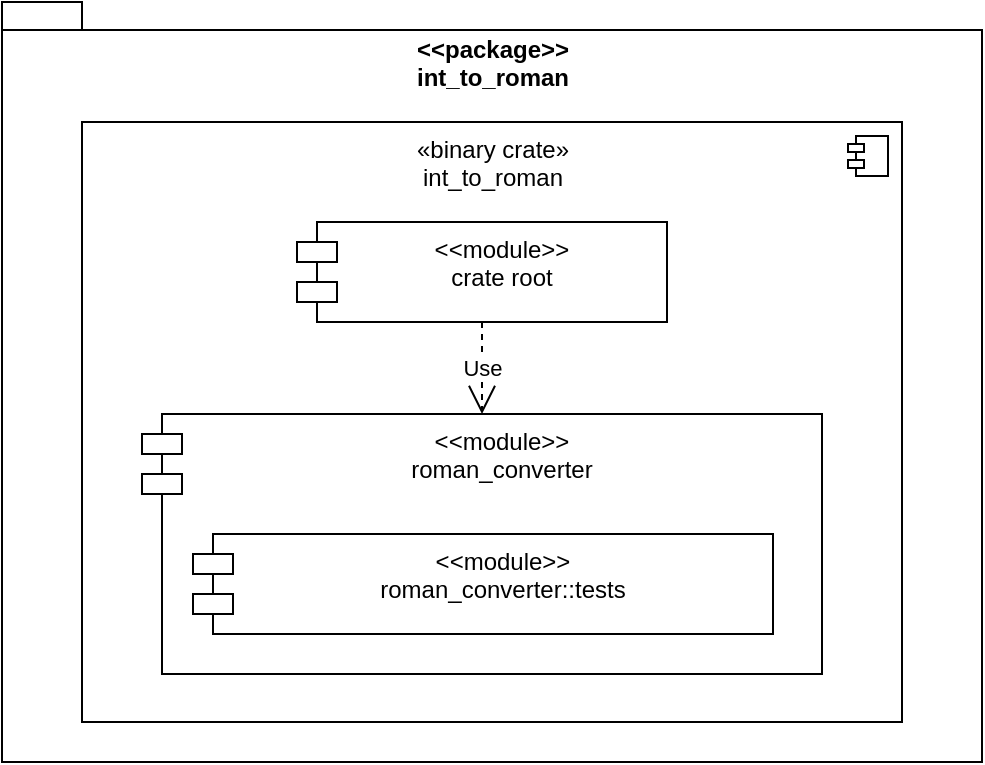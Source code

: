 <mxfile version="18.0.6" type="device"><diagram name="Page-1" id="b5b7bab2-c9e2-2cf4-8b2a-24fd1a2a6d21"><mxGraphModel dx="-129" dy="695" grid="1" gridSize="10" guides="1" tooltips="1" connect="1" arrows="1" fold="1" page="1" pageScale="1" pageWidth="827" pageHeight="1169" background="none" math="0" shadow="0"><root><mxCell id="0"/><mxCell id="1" parent="0"/><mxCell id="vDOLNMGm0WUvozG8FcK_-2" value="&amp;lt;&amp;lt;package&amp;gt;&amp;gt;&lt;br&gt;int_to_roman" style="shape=folder;fontStyle=1;spacingTop=10;tabWidth=40;tabHeight=14;tabPosition=left;html=1;align=center;verticalAlign=top;" parent="1" vertex="1"><mxGeometry x="1190" y="130" width="490" height="380" as="geometry"/></mxCell><mxCell id="vDOLNMGm0WUvozG8FcK_-6" value="«binary crate»&lt;br&gt;int_to_roman" style="html=1;dropTarget=0;verticalAlign=top;" parent="1" vertex="1"><mxGeometry x="1230" y="190" width="410" height="300" as="geometry"/></mxCell><mxCell id="vDOLNMGm0WUvozG8FcK_-7" value="" style="shape=module;jettyWidth=8;jettyHeight=4;" parent="vDOLNMGm0WUvozG8FcK_-6" vertex="1"><mxGeometry x="1" width="20" height="20" relative="1" as="geometry"><mxPoint x="-27" y="7" as="offset"/></mxGeometry></mxCell><mxCell id="vDOLNMGm0WUvozG8FcK_-5" value="&lt;&lt;module&gt;&gt;&#10;roman_converter" style="shape=module;align=left;spacingLeft=20;align=center;verticalAlign=top;" parent="1" vertex="1"><mxGeometry x="1260" y="336" width="340" height="130" as="geometry"/></mxCell><mxCell id="vDOLNMGm0WUvozG8FcK_-8" value="&lt;&lt;module&gt;&gt;&#10;crate root" style="shape=module;align=left;spacingLeft=20;align=center;verticalAlign=top;" parent="1" vertex="1"><mxGeometry x="1337.5" y="240" width="185" height="50" as="geometry"/></mxCell><mxCell id="vDOLNMGm0WUvozG8FcK_-9" value="Use" style="endArrow=open;endSize=12;dashed=1;html=1;rounded=0;exitX=0.5;exitY=1;exitDx=0;exitDy=0;" parent="1" source="vDOLNMGm0WUvozG8FcK_-8" target="vDOLNMGm0WUvozG8FcK_-5" edge="1"><mxGeometry width="160" relative="1" as="geometry"><mxPoint x="870" y="610" as="sourcePoint"/><mxPoint x="1030" y="610" as="targetPoint"/></mxGeometry></mxCell><mxCell id="5dNwNEC9nZIHJzFdW3Jt-2" value="&lt;&lt;module&gt;&gt;&#10;roman_converter::tests" style="shape=module;align=left;spacingLeft=20;align=center;verticalAlign=top;" vertex="1" parent="1"><mxGeometry x="1285.5" y="396" width="290" height="50" as="geometry"/></mxCell></root></mxGraphModel></diagram></mxfile>
